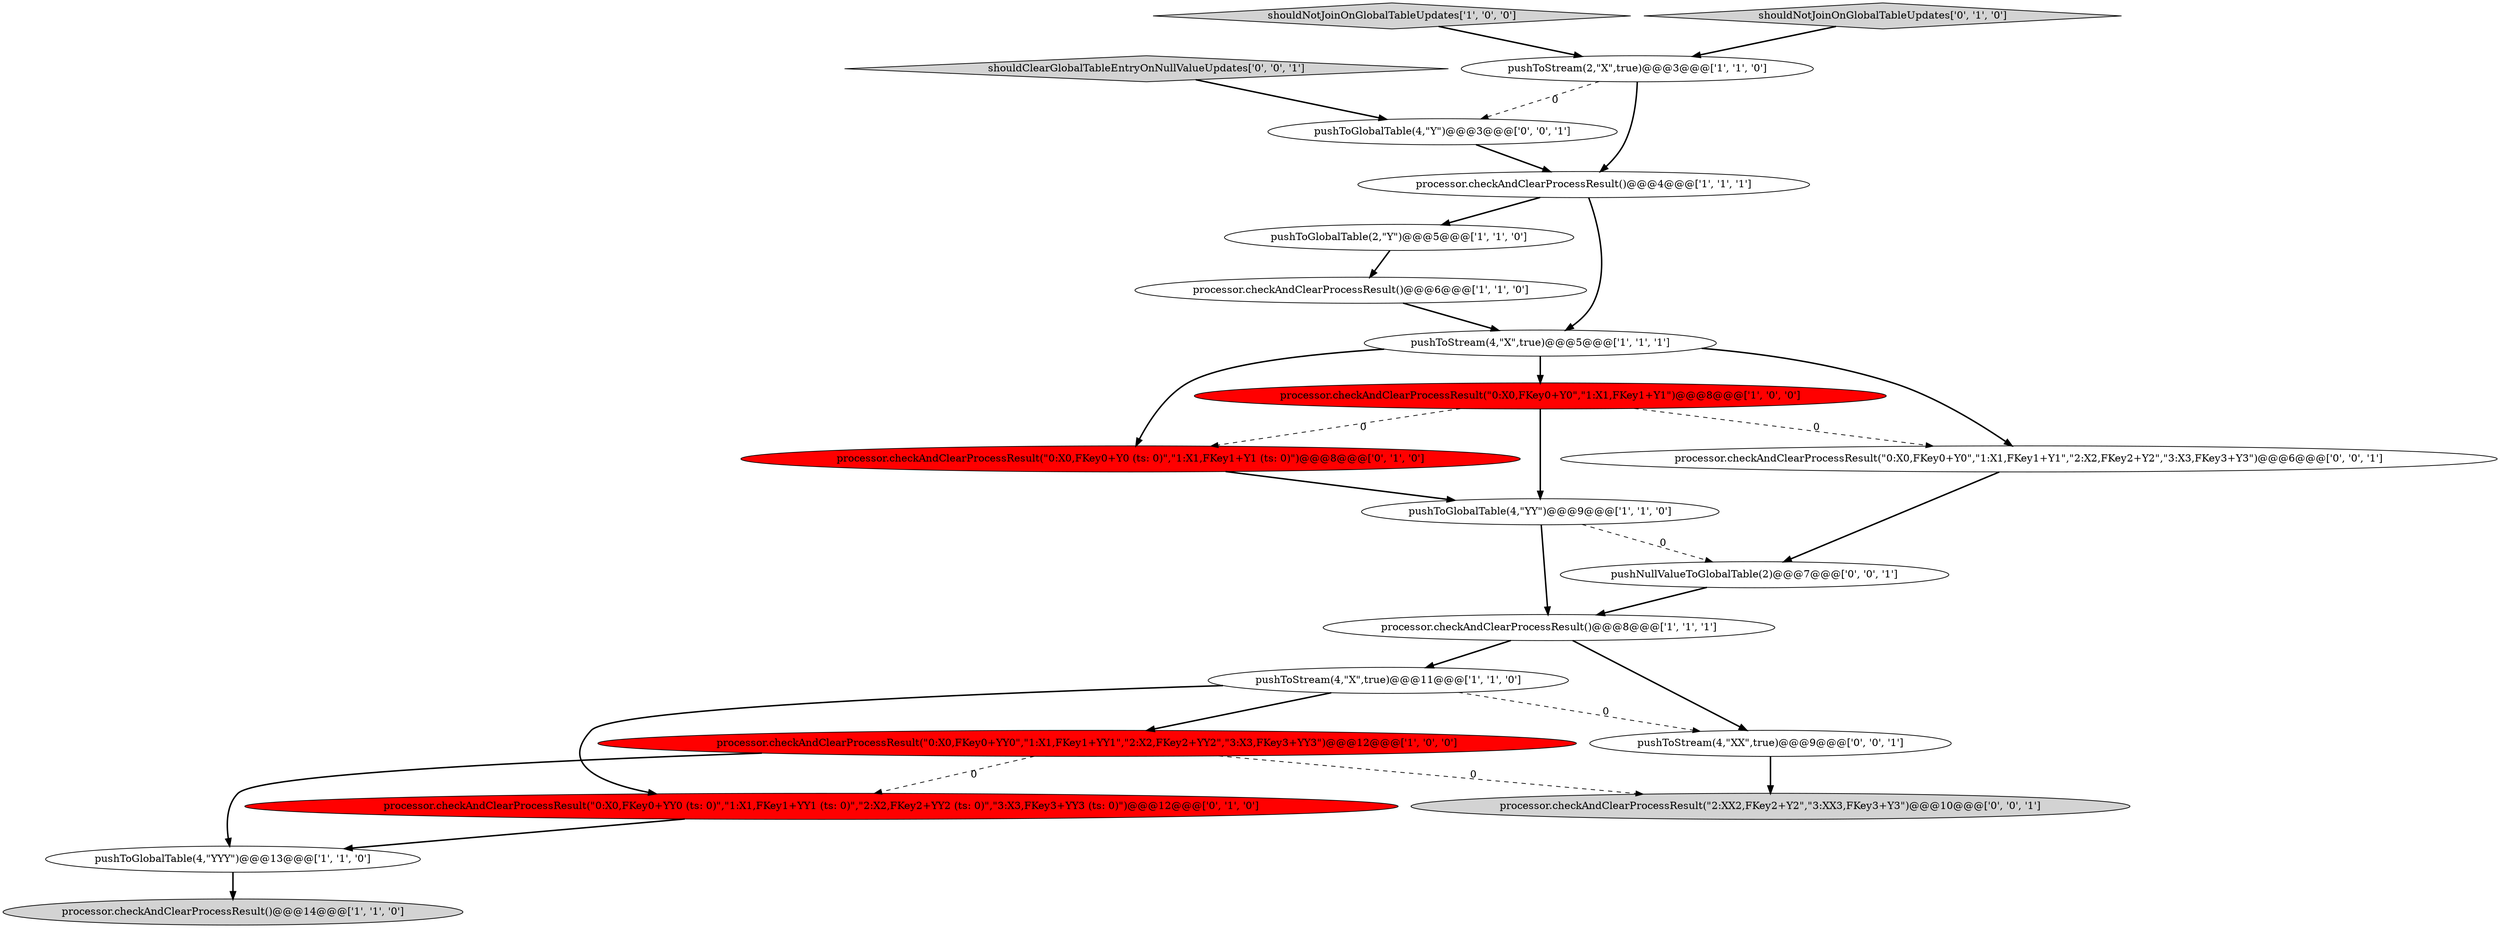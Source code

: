 digraph {
20 [style = filled, label = "pushNullValueToGlobalTable(2)@@@7@@@['0', '0', '1']", fillcolor = white, shape = ellipse image = "AAA0AAABBB3BBB"];
13 [style = filled, label = "processor.checkAndClearProcessResult(\"0:X0,FKey0+Y0 (ts: 0)\",\"1:X1,FKey1+Y1 (ts: 0)\")@@@8@@@['0', '1', '0']", fillcolor = red, shape = ellipse image = "AAA1AAABBB2BBB"];
16 [style = filled, label = "pushToGlobalTable(4,\"Y\")@@@3@@@['0', '0', '1']", fillcolor = white, shape = ellipse image = "AAA0AAABBB3BBB"];
0 [style = filled, label = "pushToGlobalTable(4,\"YY\")@@@9@@@['1', '1', '0']", fillcolor = white, shape = ellipse image = "AAA0AAABBB1BBB"];
17 [style = filled, label = "pushToStream(4,\"XX\",true)@@@9@@@['0', '0', '1']", fillcolor = white, shape = ellipse image = "AAA0AAABBB3BBB"];
10 [style = filled, label = "processor.checkAndClearProcessResult()@@@6@@@['1', '1', '0']", fillcolor = white, shape = ellipse image = "AAA0AAABBB1BBB"];
18 [style = filled, label = "processor.checkAndClearProcessResult(\"0:X0,FKey0+Y0\",\"1:X1,FKey1+Y1\",\"2:X2,FKey2+Y2\",\"3:X3,FKey3+Y3\")@@@6@@@['0', '0', '1']", fillcolor = white, shape = ellipse image = "AAA0AAABBB3BBB"];
4 [style = filled, label = "pushToGlobalTable(4,\"YYY\")@@@13@@@['1', '1', '0']", fillcolor = white, shape = ellipse image = "AAA0AAABBB1BBB"];
2 [style = filled, label = "pushToGlobalTable(2,\"Y\")@@@5@@@['1', '1', '0']", fillcolor = white, shape = ellipse image = "AAA0AAABBB1BBB"];
3 [style = filled, label = "processor.checkAndClearProcessResult()@@@14@@@['1', '1', '0']", fillcolor = lightgray, shape = ellipse image = "AAA0AAABBB1BBB"];
8 [style = filled, label = "processor.checkAndClearProcessResult()@@@8@@@['1', '1', '1']", fillcolor = white, shape = ellipse image = "AAA0AAABBB1BBB"];
6 [style = filled, label = "pushToStream(4,\"X\",true)@@@11@@@['1', '1', '0']", fillcolor = white, shape = ellipse image = "AAA0AAABBB1BBB"];
5 [style = filled, label = "shouldNotJoinOnGlobalTableUpdates['1', '0', '0']", fillcolor = lightgray, shape = diamond image = "AAA0AAABBB1BBB"];
15 [style = filled, label = "processor.checkAndClearProcessResult(\"0:X0,FKey0+YY0 (ts: 0)\",\"1:X1,FKey1+YY1 (ts: 0)\",\"2:X2,FKey2+YY2 (ts: 0)\",\"3:X3,FKey3+YY3 (ts: 0)\")@@@12@@@['0', '1', '0']", fillcolor = red, shape = ellipse image = "AAA1AAABBB2BBB"];
7 [style = filled, label = "pushToStream(2,\"X\",true)@@@3@@@['1', '1', '0']", fillcolor = white, shape = ellipse image = "AAA0AAABBB1BBB"];
1 [style = filled, label = "pushToStream(4,\"X\",true)@@@5@@@['1', '1', '1']", fillcolor = white, shape = ellipse image = "AAA0AAABBB1BBB"];
14 [style = filled, label = "shouldNotJoinOnGlobalTableUpdates['0', '1', '0']", fillcolor = lightgray, shape = diamond image = "AAA0AAABBB2BBB"];
12 [style = filled, label = "processor.checkAndClearProcessResult(\"0:X0,FKey0+YY0\",\"1:X1,FKey1+YY1\",\"2:X2,FKey2+YY2\",\"3:X3,FKey3+YY3\")@@@12@@@['1', '0', '0']", fillcolor = red, shape = ellipse image = "AAA1AAABBB1BBB"];
9 [style = filled, label = "processor.checkAndClearProcessResult()@@@4@@@['1', '1', '1']", fillcolor = white, shape = ellipse image = "AAA0AAABBB1BBB"];
11 [style = filled, label = "processor.checkAndClearProcessResult(\"0:X0,FKey0+Y0\",\"1:X1,FKey1+Y1\")@@@8@@@['1', '0', '0']", fillcolor = red, shape = ellipse image = "AAA1AAABBB1BBB"];
19 [style = filled, label = "shouldClearGlobalTableEntryOnNullValueUpdates['0', '0', '1']", fillcolor = lightgray, shape = diamond image = "AAA0AAABBB3BBB"];
21 [style = filled, label = "processor.checkAndClearProcessResult(\"2:XX2,FKey2+Y2\",\"3:XX3,FKey3+Y3\")@@@10@@@['0', '0', '1']", fillcolor = lightgray, shape = ellipse image = "AAA0AAABBB3BBB"];
4->3 [style = bold, label=""];
9->2 [style = bold, label=""];
7->16 [style = dashed, label="0"];
1->18 [style = bold, label=""];
8->6 [style = bold, label=""];
6->17 [style = dashed, label="0"];
2->10 [style = bold, label=""];
0->20 [style = dashed, label="0"];
1->13 [style = bold, label=""];
12->21 [style = dashed, label="0"];
6->15 [style = bold, label=""];
1->11 [style = bold, label=""];
14->7 [style = bold, label=""];
19->16 [style = bold, label=""];
7->9 [style = bold, label=""];
8->17 [style = bold, label=""];
18->20 [style = bold, label=""];
20->8 [style = bold, label=""];
11->0 [style = bold, label=""];
11->13 [style = dashed, label="0"];
12->4 [style = bold, label=""];
11->18 [style = dashed, label="0"];
15->4 [style = bold, label=""];
0->8 [style = bold, label=""];
12->15 [style = dashed, label="0"];
5->7 [style = bold, label=""];
9->1 [style = bold, label=""];
10->1 [style = bold, label=""];
17->21 [style = bold, label=""];
16->9 [style = bold, label=""];
13->0 [style = bold, label=""];
6->12 [style = bold, label=""];
}
